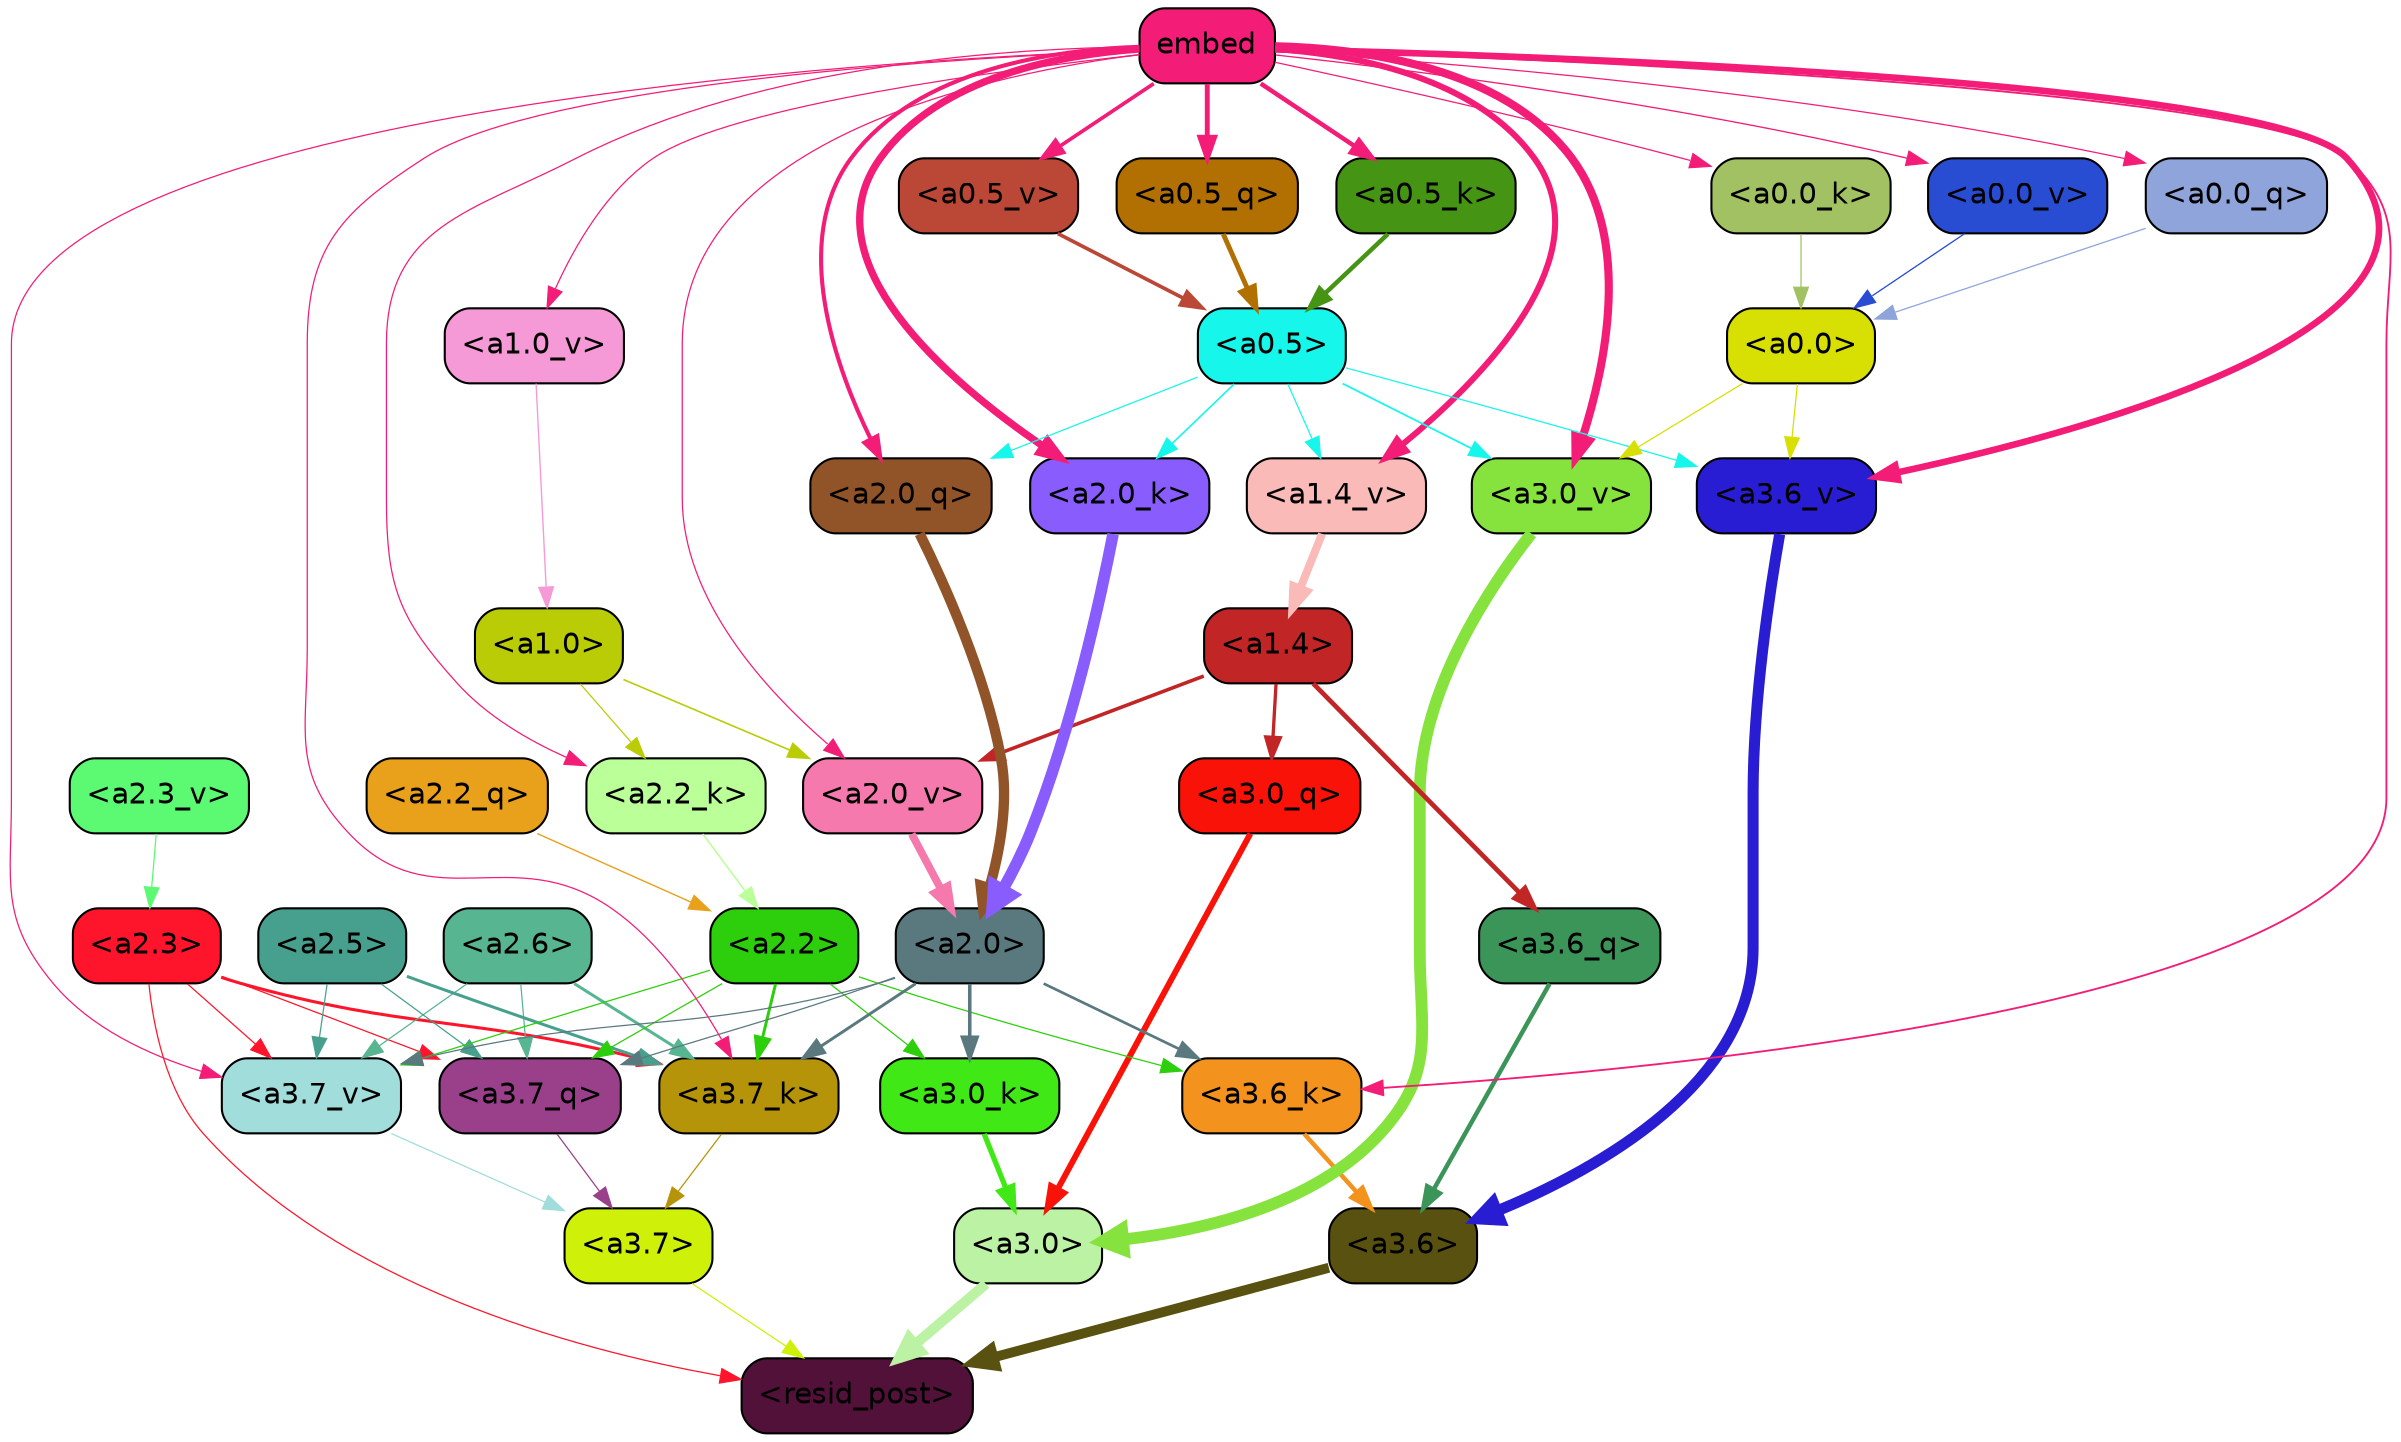 strict digraph "" {
	graph [bgcolor=transparent,
		layout=dot,
		overlap=false,
		splines=true
	];
	"<a3.7>"	[color=black,
		fillcolor="#cff009",
		fontname=Helvetica,
		shape=box,
		style="filled, rounded"];
	"<resid_post>"	[color=black,
		fillcolor="#521139",
		fontname=Helvetica,
		shape=box,
		style="filled, rounded"];
	"<a3.7>" -> "<resid_post>"	[color="#cff009",
		penwidth=0.6];
	"<a3.6>"	[color=black,
		fillcolor="#595110",
		fontname=Helvetica,
		shape=box,
		style="filled, rounded"];
	"<a3.6>" -> "<resid_post>"	[color="#595110",
		penwidth=4.746312499046326];
	"<a3.0>"	[color=black,
		fillcolor="#bcf2a4",
		fontname=Helvetica,
		shape=box,
		style="filled, rounded"];
	"<a3.0>" -> "<resid_post>"	[color="#bcf2a4",
		penwidth=4.896343111991882];
	"<a2.3>"	[color=black,
		fillcolor="#ff152b",
		fontname=Helvetica,
		shape=box,
		style="filled, rounded"];
	"<a2.3>" -> "<resid_post>"	[color="#ff152b",
		penwidth=0.6];
	"<a3.7_q>"	[color=black,
		fillcolor="#9a3f8a",
		fontname=Helvetica,
		shape=box,
		style="filled, rounded"];
	"<a2.3>" -> "<a3.7_q>"	[color="#ff152b",
		penwidth=0.6];
	"<a3.7_k>"	[color=black,
		fillcolor="#b6940a",
		fontname=Helvetica,
		shape=box,
		style="filled, rounded"];
	"<a2.3>" -> "<a3.7_k>"	[color="#ff152b",
		penwidth=1.467104621231556];
	"<a3.7_v>"	[color=black,
		fillcolor="#a1dddb",
		fontname=Helvetica,
		shape=box,
		style="filled, rounded"];
	"<a2.3>" -> "<a3.7_v>"	[color="#ff152b",
		penwidth=0.6];
	"<a3.7_q>" -> "<a3.7>"	[color="#9a3f8a",
		penwidth=0.6];
	"<a3.6_q>"	[color=black,
		fillcolor="#3c9558",
		fontname=Helvetica,
		shape=box,
		style="filled, rounded"];
	"<a3.6_q>" -> "<a3.6>"	[color="#3c9558",
		penwidth=2.160832464694977];
	"<a3.0_q>"	[color=black,
		fillcolor="#f91208",
		fontname=Helvetica,
		shape=box,
		style="filled, rounded"];
	"<a3.0_q>" -> "<a3.0>"	[color="#f91208",
		penwidth=2.870753765106201];
	"<a3.7_k>" -> "<a3.7>"	[color="#b6940a",
		penwidth=0.6];
	"<a3.6_k>"	[color=black,
		fillcolor="#f3921d",
		fontname=Helvetica,
		shape=box,
		style="filled, rounded"];
	"<a3.6_k>" -> "<a3.6>"	[color="#f3921d",
		penwidth=2.13908451795578];
	"<a3.0_k>"	[color=black,
		fillcolor="#40e816",
		fontname=Helvetica,
		shape=box,
		style="filled, rounded"];
	"<a3.0_k>" -> "<a3.0>"	[color="#40e816",
		penwidth=2.520303964614868];
	"<a3.7_v>" -> "<a3.7>"	[color="#a1dddb",
		penwidth=0.6];
	"<a3.6_v>"	[color=black,
		fillcolor="#281dd2",
		fontname=Helvetica,
		shape=box,
		style="filled, rounded"];
	"<a3.6_v>" -> "<a3.6>"	[color="#281dd2",
		penwidth=5.297133803367615];
	"<a3.0_v>"	[color=black,
		fillcolor="#86e33d",
		fontname=Helvetica,
		shape=box,
		style="filled, rounded"];
	"<a3.0_v>" -> "<a3.0>"	[color="#86e33d",
		penwidth=5.680712580680847];
	"<a2.6>"	[color=black,
		fillcolor="#57b592",
		fontname=Helvetica,
		shape=box,
		style="filled, rounded"];
	"<a2.6>" -> "<a3.7_q>"	[color="#57b592",
		penwidth=0.6];
	"<a2.6>" -> "<a3.7_k>"	[color="#57b592",
		penwidth=1.4453159049153328];
	"<a2.6>" -> "<a3.7_v>"	[color="#57b592",
		penwidth=0.6];
	"<a2.5>"	[color=black,
		fillcolor="#47a08d",
		fontname=Helvetica,
		shape=box,
		style="filled, rounded"];
	"<a2.5>" -> "<a3.7_q>"	[color="#47a08d",
		penwidth=0.6];
	"<a2.5>" -> "<a3.7_k>"	[color="#47a08d",
		penwidth=1.4526091292500496];
	"<a2.5>" -> "<a3.7_v>"	[color="#47a08d",
		penwidth=0.6];
	"<a2.2>"	[color=black,
		fillcolor="#2dce0c",
		fontname=Helvetica,
		shape=box,
		style="filled, rounded"];
	"<a2.2>" -> "<a3.7_q>"	[color="#2dce0c",
		penwidth=0.6];
	"<a2.2>" -> "<a3.7_k>"	[color="#2dce0c",
		penwidth=1.4310357049107552];
	"<a2.2>" -> "<a3.6_k>"	[color="#2dce0c",
		penwidth=0.6];
	"<a2.2>" -> "<a3.0_k>"	[color="#2dce0c",
		penwidth=0.6];
	"<a2.2>" -> "<a3.7_v>"	[color="#2dce0c",
		penwidth=0.6];
	"<a2.0>"	[color=black,
		fillcolor="#5a797f",
		fontname=Helvetica,
		shape=box,
		style="filled, rounded"];
	"<a2.0>" -> "<a3.7_q>"	[color="#5a797f",
		penwidth=0.6];
	"<a2.0>" -> "<a3.7_k>"	[color="#5a797f",
		penwidth=1.4314699843525887];
	"<a2.0>" -> "<a3.6_k>"	[color="#5a797f",
		penwidth=1.2950235605239868];
	"<a2.0>" -> "<a3.0_k>"	[color="#5a797f",
		penwidth=1.712992787361145];
	"<a2.0>" -> "<a3.7_v>"	[color="#5a797f",
		penwidth=0.6];
	"<a1.4>"	[color=black,
		fillcolor="#c22525",
		fontname=Helvetica,
		shape=box,
		style="filled, rounded"];
	"<a1.4>" -> "<a3.6_q>"	[color="#c22525",
		penwidth=2.2719132900238037];
	"<a1.4>" -> "<a3.0_q>"	[color="#c22525",
		penwidth=1.5932877659797668];
	"<a2.0_v>"	[color=black,
		fillcolor="#f579ad",
		fontname=Helvetica,
		shape=box,
		style="filled, rounded"];
	"<a1.4>" -> "<a2.0_v>"	[color="#c22525",
		penwidth=1.7291951477527618];
	embed	[color=black,
		fillcolor="#f31d78",
		fontname=Helvetica,
		shape=box,
		style="filled, rounded"];
	embed -> "<a3.7_k>"	[color="#f31d78",
		penwidth=0.6];
	embed -> "<a3.6_k>"	[color="#f31d78",
		penwidth=0.891706109046936];
	embed -> "<a3.7_v>"	[color="#f31d78",
		penwidth=0.6];
	embed -> "<a3.6_v>"	[color="#f31d78",
		penwidth=3.1766927242279053];
	embed -> "<a3.0_v>"	[color="#f31d78",
		penwidth=3.9005755856633186];
	"<a2.0_q>"	[color=black,
		fillcolor="#915429",
		fontname=Helvetica,
		shape=box,
		style="filled, rounded"];
	embed -> "<a2.0_q>"	[color="#f31d78",
		penwidth=1.9666987657546997];
	"<a2.2_k>"	[color=black,
		fillcolor="#bbff98",
		fontname=Helvetica,
		shape=box,
		style="filled, rounded"];
	embed -> "<a2.2_k>"	[color="#f31d78",
		penwidth=0.6];
	"<a2.0_k>"	[color=black,
		fillcolor="#895cfd",
		fontname=Helvetica,
		shape=box,
		style="filled, rounded"];
	embed -> "<a2.0_k>"	[color="#f31d78",
		penwidth=3.5067105293273926];
	embed -> "<a2.0_v>"	[color="#f31d78",
		penwidth=0.6];
	"<a1.4_v>"	[color=black,
		fillcolor="#fabbb8",
		fontname=Helvetica,
		shape=box,
		style="filled, rounded"];
	embed -> "<a1.4_v>"	[color="#f31d78",
		penwidth=2.921818971633911];
	"<a1.0_v>"	[color=black,
		fillcolor="#f69ad7",
		fontname=Helvetica,
		shape=box,
		style="filled, rounded"];
	embed -> "<a1.0_v>"	[color="#f31d78",
		penwidth=0.6];
	"<a0.5_q>"	[color=black,
		fillcolor="#b17001",
		fontname=Helvetica,
		shape=box,
		style="filled, rounded"];
	embed -> "<a0.5_q>"	[color="#f31d78",
		penwidth=2.3498703241348267];
	"<a0.0_q>"	[color=black,
		fillcolor="#8ea4db",
		fontname=Helvetica,
		shape=box,
		style="filled, rounded"];
	embed -> "<a0.0_q>"	[color="#f31d78",
		penwidth=0.6];
	"<a0.5_k>"	[color=black,
		fillcolor="#459413",
		fontname=Helvetica,
		shape=box,
		style="filled, rounded"];
	embed -> "<a0.5_k>"	[color="#f31d78",
		penwidth=2.1505026817321777];
	"<a0.0_k>"	[color=black,
		fillcolor="#a1c162",
		fontname=Helvetica,
		shape=box,
		style="filled, rounded"];
	embed -> "<a0.0_k>"	[color="#f31d78",
		penwidth=0.6];
	"<a0.5_v>"	[color=black,
		fillcolor="#bb4837",
		fontname=Helvetica,
		shape=box,
		style="filled, rounded"];
	embed -> "<a0.5_v>"	[color="#f31d78",
		penwidth=1.7693885564804077];
	"<a0.0_v>"	[color=black,
		fillcolor="#284dd3",
		fontname=Helvetica,
		shape=box,
		style="filled, rounded"];
	embed -> "<a0.0_v>"	[color="#f31d78",
		penwidth=0.6300246715545654];
	"<a0.5>"	[color=black,
		fillcolor="#16f6ea",
		fontname=Helvetica,
		shape=box,
		style="filled, rounded"];
	"<a0.5>" -> "<a3.6_v>"	[color="#16f6ea",
		penwidth=0.6];
	"<a0.5>" -> "<a3.0_v>"	[color="#16f6ea",
		penwidth=0.8493617177009583];
	"<a0.5>" -> "<a2.0_q>"	[color="#16f6ea",
		penwidth=0.6];
	"<a0.5>" -> "<a2.0_k>"	[color="#16f6ea",
		penwidth=0.7897228002548218];
	"<a0.5>" -> "<a1.4_v>"	[color="#16f6ea",
		penwidth=0.6];
	"<a0.0>"	[color=black,
		fillcolor="#d8df02",
		fontname=Helvetica,
		shape=box,
		style="filled, rounded"];
	"<a0.0>" -> "<a3.6_v>"	[color="#d8df02",
		penwidth=0.6];
	"<a0.0>" -> "<a3.0_v>"	[color="#d8df02",
		penwidth=0.6];
	"<a2.2_q>"	[color=black,
		fillcolor="#e9a01b",
		fontname=Helvetica,
		shape=box,
		style="filled, rounded"];
	"<a2.2_q>" -> "<a2.2>"	[color="#e9a01b",
		penwidth=0.6677633281797171];
	"<a2.0_q>" -> "<a2.0>"	[color="#915429",
		penwidth=4.966194009408355];
	"<a2.2_k>" -> "<a2.2>"	[color="#bbff98",
		penwidth=0.7399393804371357];
	"<a2.0_k>" -> "<a2.0>"	[color="#895cfd",
		penwidth=5.5817058570683];
	"<a2.3_v>"	[color=black,
		fillcolor="#5cf973",
		fontname=Helvetica,
		shape=box,
		style="filled, rounded"];
	"<a2.3_v>" -> "<a2.3>"	[color="#5cf973",
		penwidth=0.6];
	"<a2.0_v>" -> "<a2.0>"	[color="#f579ad",
		penwidth=3.7102378383278847];
	"<a1.0>"	[color=black,
		fillcolor="#bacc06",
		fontname=Helvetica,
		shape=box,
		style="filled, rounded"];
	"<a1.0>" -> "<a2.2_k>"	[color="#bacc06",
		penwidth=0.6];
	"<a1.0>" -> "<a2.0_v>"	[color="#bacc06",
		penwidth=0.7823128998279572];
	"<a1.4_v>" -> "<a1.4>"	[color="#fabbb8",
		penwidth=3.84571635723114];
	"<a1.0_v>" -> "<a1.0>"	[color="#f69ad7",
		penwidth=0.6638844013214111];
	"<a0.5_q>" -> "<a0.5>"	[color="#b17001",
		penwidth=2.3498679399490356];
	"<a0.0_q>" -> "<a0.0>"	[color="#8ea4db",
		penwidth=0.6];
	"<a0.5_k>" -> "<a0.5>"	[color="#459413",
		penwidth=2.1505037546157837];
	"<a0.0_k>" -> "<a0.0>"	[color="#a1c162",
		penwidth=0.6];
	"<a0.5_v>" -> "<a0.5>"	[color="#bb4837",
		penwidth=1.769389271736145];
	"<a0.0_v>" -> "<a0.0>"	[color="#284dd3",
		penwidth=0.6300240755081177];
}
